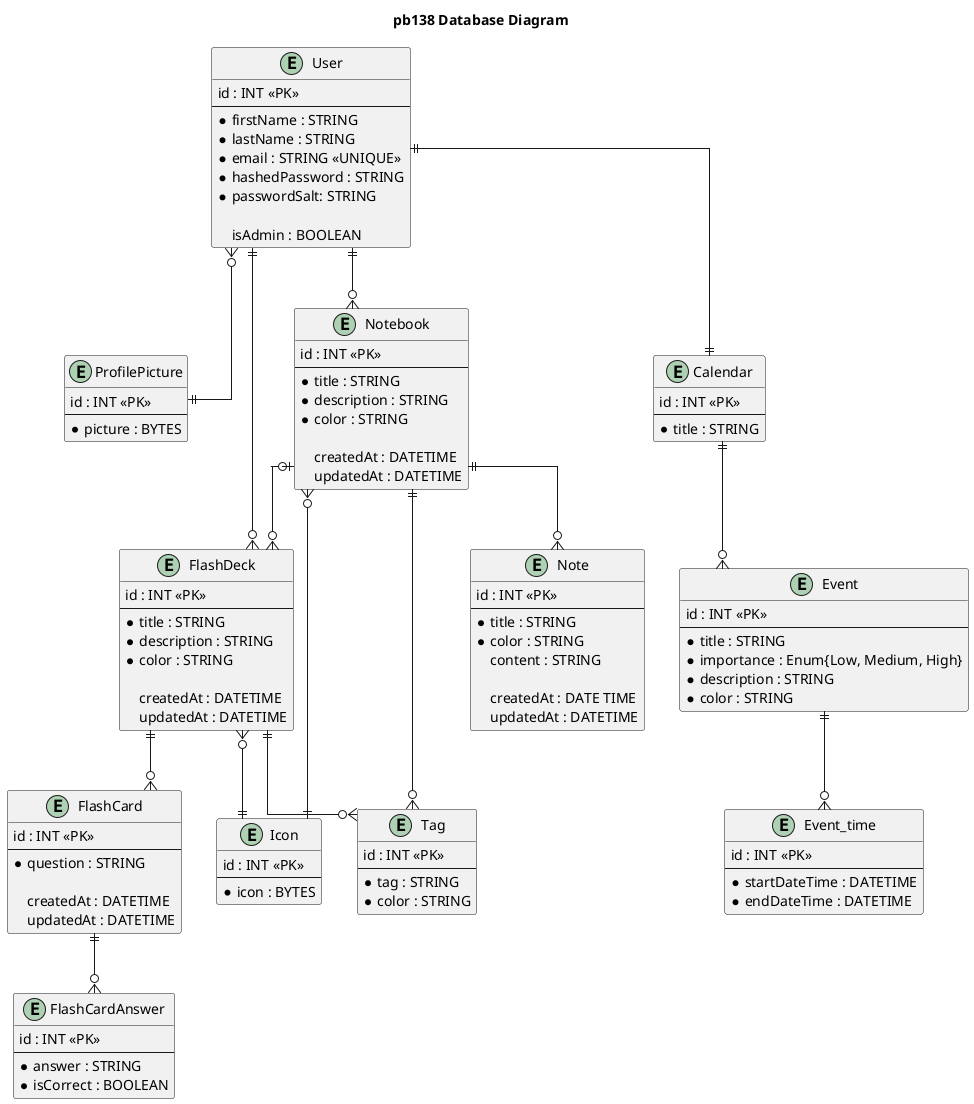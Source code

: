 ﻿@startuml
skinparam shadowing false
skinparam linetype ortho
title pb138 Database Diagram

entity User {
    id : INT <<PK>>
    --
    * firstName : STRING
    * lastName : STRING
    * email : STRING <<UNIQUE>>
    * hashedPassword : STRING
    * passwordSalt: STRING

    isAdmin : BOOLEAN
}

entity ProfilePicture {
    id : INT <<PK>>
    --
    * picture : BYTES
}

entity Icon {
    id : INT <<PK>>
    --
    * icon : BYTES
}

entity Notebook {
    id : INT <<PK>>
    --
    * title : STRING
    * description : STRING
    * color : STRING

    createdAt : DATETIME
    updatedAt : DATETIME
}

entity Note {
    id : INT <<PK>>
    --
    * title : STRING
    * color : STRING
    content : STRING

    createdAt : DATE TIME
    updatedAt : DATETIME
}

entity Calendar {
    id : INT <<PK>>
    --
    * title : STRING
}

entity Event {
    id : INT <<PK>>
    --
    * title : STRING
    * importance : Enum{Low, Medium, High}
    * description : STRING
    * color : STRING
}

entity Event_time {
    id : INT <<PK>>
    --
    * startDateTime : DATETIME
    * endDateTime : DATETIME
}

entity FlashDeck {
    id : INT <<PK>>
    --
    * title : STRING
    * description : STRING
    * color : STRING

    createdAt : DATETIME
    updatedAt : DATETIME
}

entity FlashCard {
    id : INT <<PK>>
    --
    * question : STRING

    createdAt : DATETIME
    updatedAt : DATETIME
}

entity FlashCardAnswer {
    id : INT <<PK>>
    --
    * answer : STRING
    * isCorrect : BOOLEAN
}

entity Tag {
    id : INT <<PK>>
    --
    * tag : STRING
    * color : STRING
}


User            }o--|| ProfilePicture
User            ||--o{ Notebook
Notebook        ||--o{ Note
User            ||--|| Calendar
Calendar        ||--o{ Event
Event           ||--o{ Event_time
User            ||--o{ FlashDeck
FlashDeck       ||--o{ FlashCard
FlashCard       ||--o{ FlashCardAnswer
Notebook        |o--o{ FlashDeck
Notebook        }o--|| Icon
FlashDeck       }o--|| Icon
FlashDeck       ||--o{ Tag
Notebook        ||--o{ Tag


@enduml
